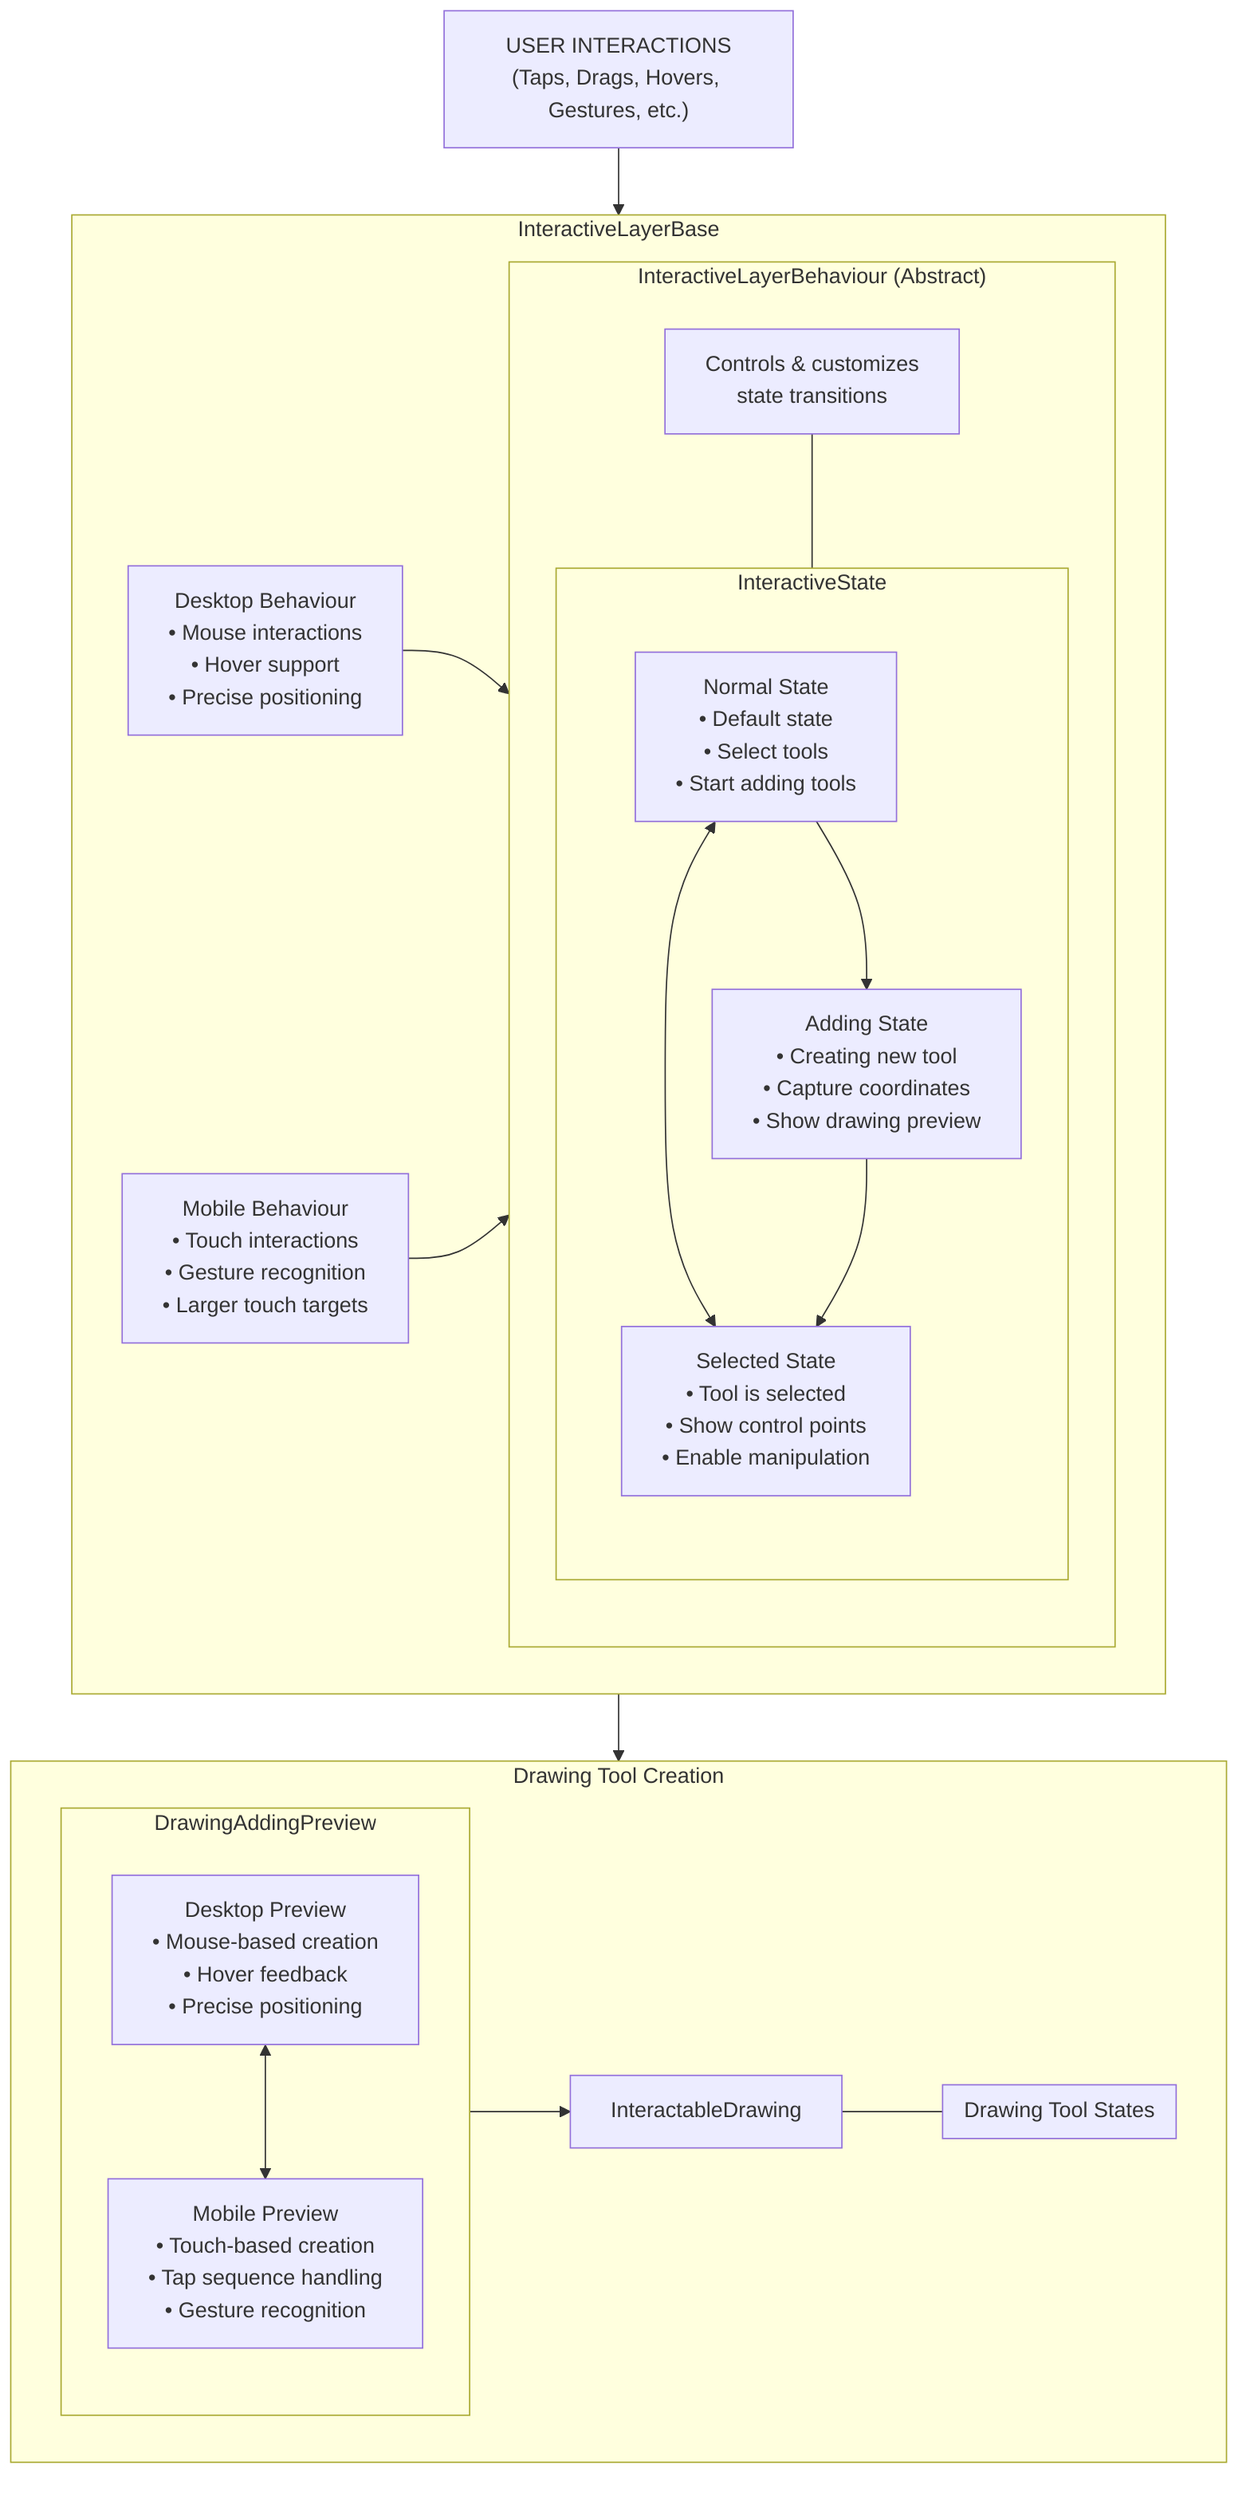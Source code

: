 flowchart TD
    UserInteractions["USER INTERACTIONS\n(Taps, Drags, Hovers, Gestures, etc.)"]
    
    subgraph InteractiveLayerBase["InteractiveLayerBase"]
        subgraph Behaviour["InteractiveLayerBehaviour (Abstract)"]
            BehaviourNote["Controls & customizes\nstate transitions"]
            
            subgraph States["InteractiveState"]
                NormalState["Normal State\n• Default state\n• Select tools\n• Start adding tools"]
                SelectedState["Selected State\n• Tool is selected\n• Show control points\n• Enable manipulation"]
                AddingState["Adding State\n• Creating new tool\n• Capture coordinates\n• Show drawing preview"]
                
                NormalState <--> SelectedState
                NormalState --> AddingState
                AddingState --> SelectedState
            end
        end
        
        DesktopBehaviour["Desktop Behaviour\n• Mouse interactions\n• Hover support\n• Precise positioning"]
        MobileBehaviour["Mobile Behaviour\n• Touch interactions\n• Gesture recognition\n• Larger touch targets"]
        
        DesktopBehaviour --> Behaviour
        MobileBehaviour --> Behaviour
        BehaviourNote --- States
    end
    
    subgraph DrawingToolCreation["Drawing Tool Creation"]
        subgraph Preview["DrawingAddingPreview"]
            DesktopPreview["Desktop Preview\n• Mouse-based creation\n• Hover feedback\n• Precise positioning"]
            MobilePreview["Mobile Preview\n• Touch-based creation\n• Tap sequence handling\n• Gesture recognition"]
            
            DesktopPreview <--> MobilePreview
        end
        
        InteractableDrawing["InteractableDrawing"]
        
        subgraph ToolStates["Drawing Tool States"]
            States["See the DrawingToolState section for details on the\ndifferent states a drawing tool can be in (idle, selected,\nhovered, adding, dragging, animating)"]
        end
        
        InteractableDrawing --- ToolStates
    end
    
    UserInteractions --> InteractiveLayerBase
    InteractiveLayerBase --> DrawingToolCreation
    Preview --> InteractableDrawing